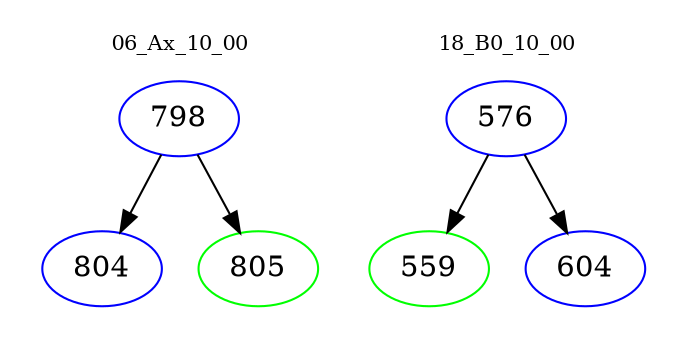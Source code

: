 digraph{
subgraph cluster_0 {
color = white
label = "06_Ax_10_00";
fontsize=10;
T0_798 [label="798", color="blue"]
T0_798 -> T0_804 [color="black"]
T0_804 [label="804", color="blue"]
T0_798 -> T0_805 [color="black"]
T0_805 [label="805", color="green"]
}
subgraph cluster_1 {
color = white
label = "18_B0_10_00";
fontsize=10;
T1_576 [label="576", color="blue"]
T1_576 -> T1_559 [color="black"]
T1_559 [label="559", color="green"]
T1_576 -> T1_604 [color="black"]
T1_604 [label="604", color="blue"]
}
}
